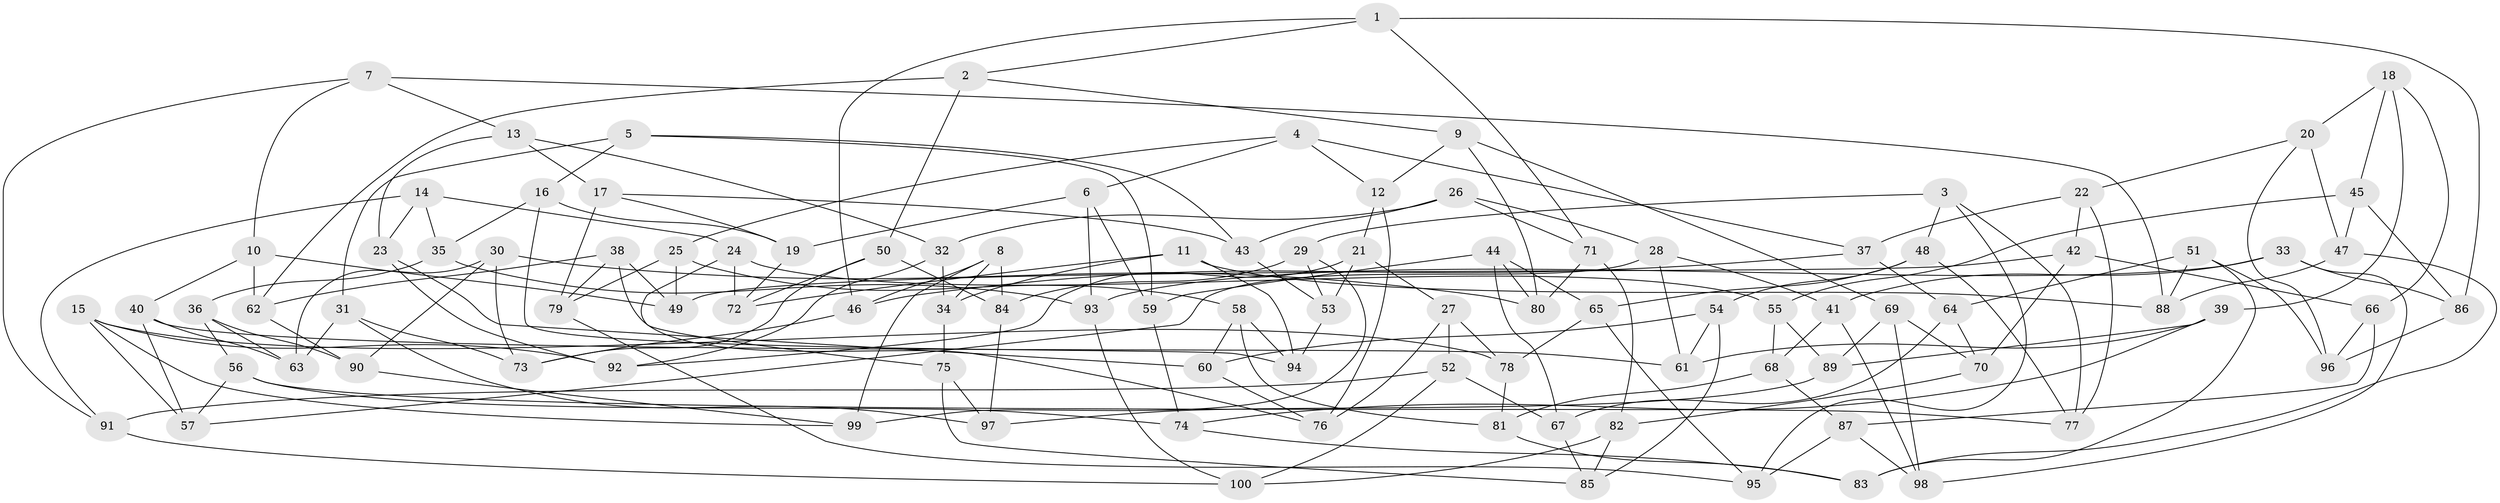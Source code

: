 // Generated by graph-tools (version 1.1) at 2025/39/02/21/25 10:39:01]
// undirected, 100 vertices, 200 edges
graph export_dot {
graph [start="1"]
  node [color=gray90,style=filled];
  1;
  2;
  3;
  4;
  5;
  6;
  7;
  8;
  9;
  10;
  11;
  12;
  13;
  14;
  15;
  16;
  17;
  18;
  19;
  20;
  21;
  22;
  23;
  24;
  25;
  26;
  27;
  28;
  29;
  30;
  31;
  32;
  33;
  34;
  35;
  36;
  37;
  38;
  39;
  40;
  41;
  42;
  43;
  44;
  45;
  46;
  47;
  48;
  49;
  50;
  51;
  52;
  53;
  54;
  55;
  56;
  57;
  58;
  59;
  60;
  61;
  62;
  63;
  64;
  65;
  66;
  67;
  68;
  69;
  70;
  71;
  72;
  73;
  74;
  75;
  76;
  77;
  78;
  79;
  80;
  81;
  82;
  83;
  84;
  85;
  86;
  87;
  88;
  89;
  90;
  91;
  92;
  93;
  94;
  95;
  96;
  97;
  98;
  99;
  100;
  1 -- 71;
  1 -- 2;
  1 -- 46;
  1 -- 86;
  2 -- 9;
  2 -- 50;
  2 -- 62;
  3 -- 48;
  3 -- 29;
  3 -- 77;
  3 -- 95;
  4 -- 37;
  4 -- 6;
  4 -- 12;
  4 -- 25;
  5 -- 31;
  5 -- 43;
  5 -- 59;
  5 -- 16;
  6 -- 19;
  6 -- 93;
  6 -- 59;
  7 -- 10;
  7 -- 91;
  7 -- 88;
  7 -- 13;
  8 -- 99;
  8 -- 46;
  8 -- 34;
  8 -- 84;
  9 -- 69;
  9 -- 80;
  9 -- 12;
  10 -- 62;
  10 -- 49;
  10 -- 40;
  11 -- 34;
  11 -- 94;
  11 -- 88;
  11 -- 72;
  12 -- 76;
  12 -- 21;
  13 -- 32;
  13 -- 17;
  13 -- 23;
  14 -- 91;
  14 -- 35;
  14 -- 23;
  14 -- 24;
  15 -- 78;
  15 -- 57;
  15 -- 92;
  15 -- 99;
  16 -- 19;
  16 -- 35;
  16 -- 94;
  17 -- 19;
  17 -- 43;
  17 -- 79;
  18 -- 66;
  18 -- 45;
  18 -- 39;
  18 -- 20;
  19 -- 72;
  20 -- 22;
  20 -- 96;
  20 -- 47;
  21 -- 53;
  21 -- 92;
  21 -- 27;
  22 -- 42;
  22 -- 77;
  22 -- 37;
  23 -- 92;
  23 -- 60;
  24 -- 72;
  24 -- 55;
  24 -- 75;
  25 -- 79;
  25 -- 49;
  25 -- 58;
  26 -- 28;
  26 -- 71;
  26 -- 43;
  26 -- 32;
  27 -- 76;
  27 -- 52;
  27 -- 78;
  28 -- 41;
  28 -- 57;
  28 -- 61;
  29 -- 53;
  29 -- 84;
  29 -- 99;
  30 -- 90;
  30 -- 80;
  30 -- 73;
  30 -- 63;
  31 -- 73;
  31 -- 63;
  31 -- 97;
  32 -- 92;
  32 -- 34;
  33 -- 41;
  33 -- 98;
  33 -- 93;
  33 -- 86;
  34 -- 75;
  35 -- 36;
  35 -- 93;
  36 -- 63;
  36 -- 90;
  36 -- 56;
  37 -- 46;
  37 -- 64;
  38 -- 79;
  38 -- 76;
  38 -- 62;
  38 -- 49;
  39 -- 74;
  39 -- 61;
  39 -- 89;
  40 -- 61;
  40 -- 57;
  40 -- 63;
  41 -- 98;
  41 -- 68;
  42 -- 66;
  42 -- 70;
  42 -- 49;
  43 -- 53;
  44 -- 67;
  44 -- 59;
  44 -- 80;
  44 -- 65;
  45 -- 86;
  45 -- 47;
  45 -- 55;
  46 -- 73;
  47 -- 83;
  47 -- 88;
  48 -- 77;
  48 -- 65;
  48 -- 54;
  50 -- 72;
  50 -- 73;
  50 -- 84;
  51 -- 88;
  51 -- 96;
  51 -- 64;
  51 -- 83;
  52 -- 67;
  52 -- 100;
  52 -- 91;
  53 -- 94;
  54 -- 60;
  54 -- 61;
  54 -- 85;
  55 -- 89;
  55 -- 68;
  56 -- 74;
  56 -- 77;
  56 -- 57;
  58 -- 81;
  58 -- 60;
  58 -- 94;
  59 -- 74;
  60 -- 76;
  62 -- 90;
  64 -- 70;
  64 -- 67;
  65 -- 78;
  65 -- 95;
  66 -- 96;
  66 -- 87;
  67 -- 85;
  68 -- 81;
  68 -- 87;
  69 -- 70;
  69 -- 98;
  69 -- 89;
  70 -- 82;
  71 -- 80;
  71 -- 82;
  74 -- 83;
  75 -- 97;
  75 -- 85;
  78 -- 81;
  79 -- 95;
  81 -- 83;
  82 -- 100;
  82 -- 85;
  84 -- 97;
  86 -- 96;
  87 -- 98;
  87 -- 95;
  89 -- 97;
  90 -- 99;
  91 -- 100;
  93 -- 100;
}
